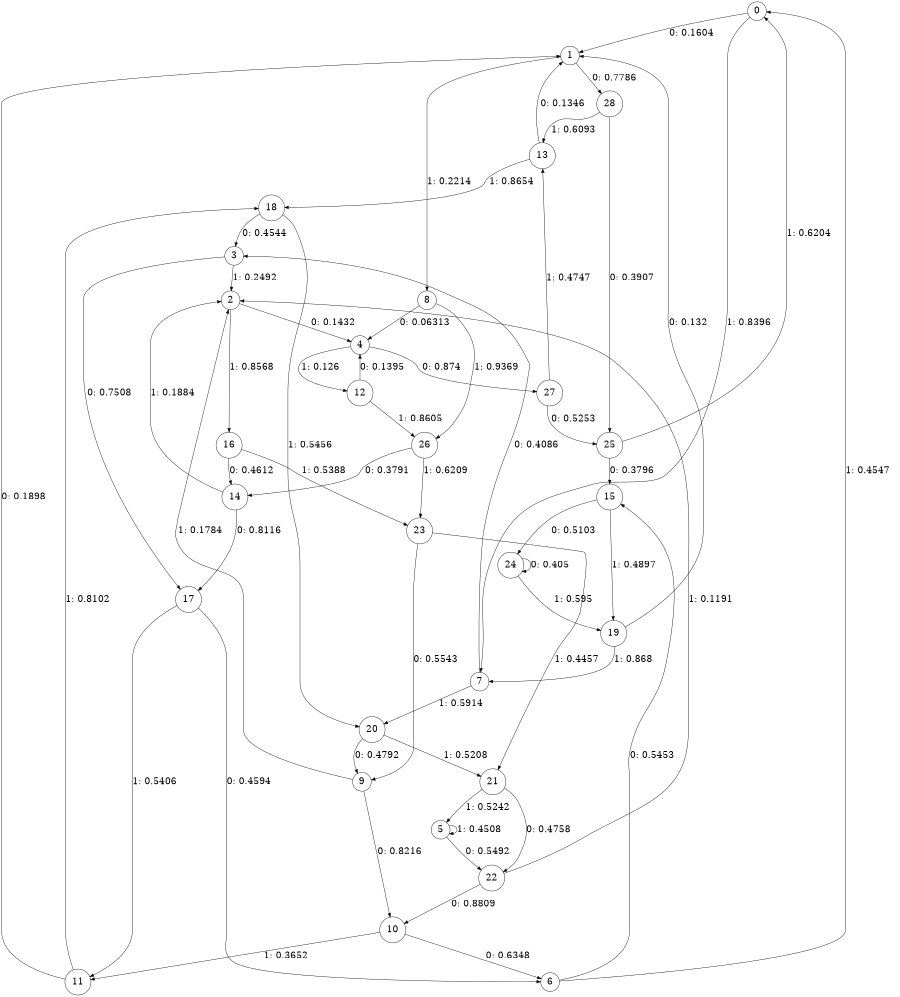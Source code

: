 digraph "ch1concat_phase3_L5" {
size = "6,8.5";
ratio = "fill";
node [shape = circle];
node [fontsize = 24];
edge [fontsize = 24];
0 -> 1 [label = "0: 0.1604   "];
0 -> 7 [label = "1: 0.8396   "];
1 -> 28 [label = "0: 0.7786   "];
1 -> 8 [label = "1: 0.2214   "];
2 -> 4 [label = "0: 0.1432   "];
2 -> 16 [label = "1: 0.8568   "];
3 -> 17 [label = "0: 0.7508   "];
3 -> 2 [label = "1: 0.2492   "];
4 -> 27 [label = "0: 0.874    "];
4 -> 12 [label = "1: 0.126    "];
5 -> 22 [label = "0: 0.5492   "];
5 -> 5 [label = "1: 0.4508   "];
6 -> 15 [label = "0: 0.5453   "];
6 -> 0 [label = "1: 0.4547   "];
7 -> 3 [label = "0: 0.4086   "];
7 -> 20 [label = "1: 0.5914   "];
8 -> 4 [label = "0: 0.06313  "];
8 -> 26 [label = "1: 0.9369   "];
9 -> 10 [label = "0: 0.8216   "];
9 -> 2 [label = "1: 0.1784   "];
10 -> 6 [label = "0: 0.6348   "];
10 -> 11 [label = "1: 0.3652   "];
11 -> 1 [label = "0: 0.1898   "];
11 -> 18 [label = "1: 0.8102   "];
12 -> 4 [label = "0: 0.1395   "];
12 -> 26 [label = "1: 0.8605   "];
13 -> 1 [label = "0: 0.1346   "];
13 -> 18 [label = "1: 0.8654   "];
14 -> 17 [label = "0: 0.8116   "];
14 -> 2 [label = "1: 0.1884   "];
15 -> 24 [label = "0: 0.5103   "];
15 -> 19 [label = "1: 0.4897   "];
16 -> 14 [label = "0: 0.4612   "];
16 -> 23 [label = "1: 0.5388   "];
17 -> 6 [label = "0: 0.4594   "];
17 -> 11 [label = "1: 0.5406   "];
18 -> 3 [label = "0: 0.4544   "];
18 -> 20 [label = "1: 0.5456   "];
19 -> 1 [label = "0: 0.132    "];
19 -> 7 [label = "1: 0.868    "];
20 -> 9 [label = "0: 0.4792   "];
20 -> 21 [label = "1: 0.5208   "];
21 -> 22 [label = "0: 0.4758   "];
21 -> 5 [label = "1: 0.5242   "];
22 -> 10 [label = "0: 0.8809   "];
22 -> 2 [label = "1: 0.1191   "];
23 -> 9 [label = "0: 0.5543   "];
23 -> 21 [label = "1: 0.4457   "];
24 -> 24 [label = "0: 0.405    "];
24 -> 19 [label = "1: 0.595    "];
25 -> 15 [label = "0: 0.3796   "];
25 -> 0 [label = "1: 0.6204   "];
26 -> 14 [label = "0: 0.3791   "];
26 -> 23 [label = "1: 0.6209   "];
27 -> 25 [label = "0: 0.5253   "];
27 -> 13 [label = "1: 0.4747   "];
28 -> 25 [label = "0: 0.3907   "];
28 -> 13 [label = "1: 0.6093   "];
}